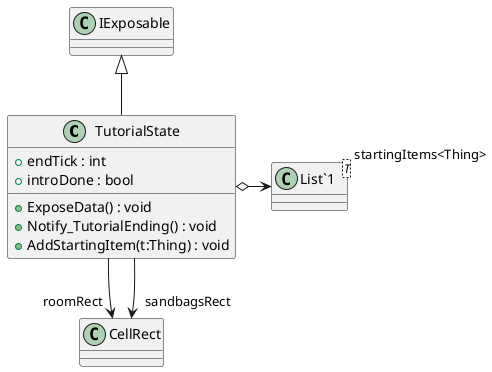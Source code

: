 @startuml
class TutorialState {
    + endTick : int
    + introDone : bool
    + ExposeData() : void
    + Notify_TutorialEnding() : void
    + AddStartingItem(t:Thing) : void
}
class "List`1"<T> {
}
IExposable <|-- TutorialState
TutorialState o-> "startingItems<Thing>" "List`1"
TutorialState --> "roomRect" CellRect
TutorialState --> "sandbagsRect" CellRect
@enduml

